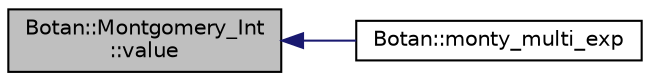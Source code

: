 digraph "Botan::Montgomery_Int::value"
{
  edge [fontname="Helvetica",fontsize="10",labelfontname="Helvetica",labelfontsize="10"];
  node [fontname="Helvetica",fontsize="10",shape=record];
  rankdir="LR";
  Node11 [label="Botan::Montgomery_Int\l::value",height=0.2,width=0.4,color="black", fillcolor="grey75", style="filled", fontcolor="black"];
  Node11 -> Node12 [dir="back",color="midnightblue",fontsize="10",style="solid",fontname="Helvetica"];
  Node12 [label="Botan::monty_multi_exp",height=0.2,width=0.4,color="black", fillcolor="white", style="filled",URL="$namespace_botan.html#a569119add8b600e92227182777726fb1"];
}
